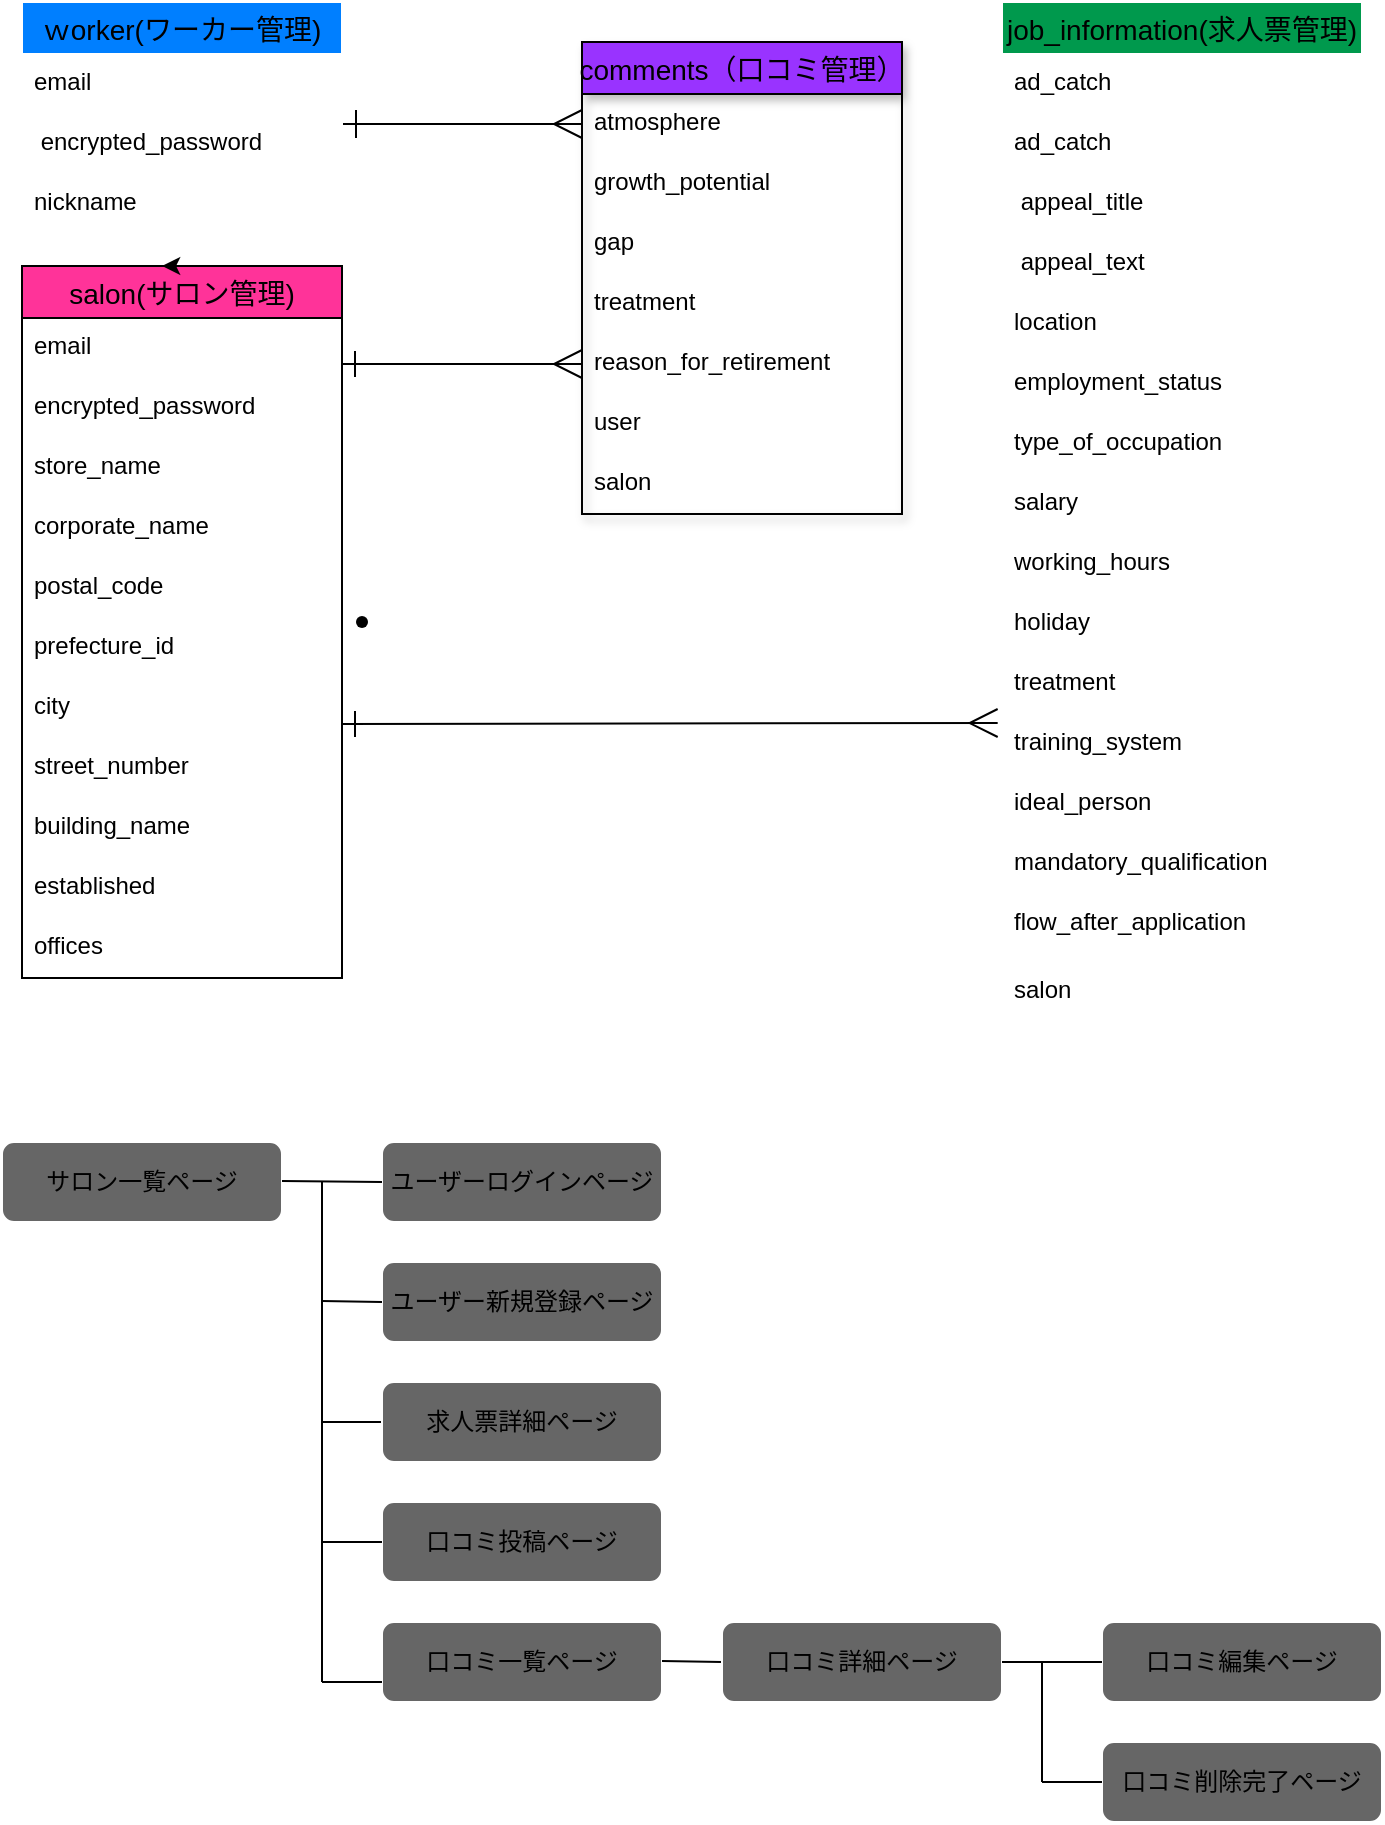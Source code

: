 <mxfile>
    <diagram id="ik2fdCjqmpArNCbIMVAX" name="ページ1">
        <mxGraphModel dx="761" dy="562" grid="1" gridSize="10" guides="1" tooltips="1" connect="1" arrows="1" fold="1" page="1" pageScale="1" pageWidth="827" pageHeight="1169" math="0" shadow="0">
            <root>
                <mxCell id="0"/>
                <mxCell id="1" parent="0"/>
                <mxCell id="68" value="" style="rounded=1;html=1;endArrow=ERmany;endFill=0;startArrow=ERone;startFill=0;entryX=0;entryY=0.5;entryDx=0;entryDy=0;startSize=12;endSize=12;" parent="1" target="7" edge="1">
                    <mxGeometry relative="1" as="geometry">
                        <mxPoint x="190" y="81" as="sourcePoint"/>
                        <mxPoint x="310" y="120" as="targetPoint"/>
                        <Array as="points">
                            <mxPoint x="270" y="81"/>
                        </Array>
                    </mxGeometry>
                </mxCell>
                <mxCell id="2" value="ｗorker(ワーカー管理)" style="swimlane;fontStyle=0;childLayout=stackLayout;horizontal=1;startSize=26;horizontalStack=0;resizeParent=1;resizeParentMax=0;resizeLast=0;collapsible=1;marginBottom=0;align=center;fontSize=14;fillColor=#007FFF;strokeColor=#FFFFFF;" parent="1" vertex="1">
                    <mxGeometry x="30" y="20" width="160" height="112" as="geometry"/>
                </mxCell>
                <mxCell id="3" value="email " style="text;strokeColor=none;fillColor=none;spacingLeft=4;spacingRight=4;overflow=hidden;rotatable=0;points=[[0,0.5],[1,0.5]];portConstraint=eastwest;fontSize=12;" parent="2" vertex="1">
                    <mxGeometry y="26" width="160" height="30" as="geometry"/>
                </mxCell>
                <mxCell id="4" value=" encrypted_password " style="text;strokeColor=none;fillColor=none;spacingLeft=4;spacingRight=4;overflow=hidden;rotatable=0;points=[[0,0.5],[1,0.5]];portConstraint=eastwest;fontSize=12;" parent="2" vertex="1">
                    <mxGeometry y="56" width="160" height="30" as="geometry"/>
                </mxCell>
                <mxCell id="5" value="nickname" style="text;strokeColor=none;fillColor=none;spacingLeft=4;spacingRight=4;overflow=hidden;rotatable=0;points=[[0,0.5],[1,0.5]];portConstraint=eastwest;fontSize=12;" parent="2" vertex="1">
                    <mxGeometry y="86" width="160" height="26" as="geometry"/>
                </mxCell>
                <mxCell id="6" value="comments（口コミ管理）" style="swimlane;fontStyle=0;childLayout=stackLayout;horizontal=1;startSize=26;horizontalStack=0;resizeParent=1;resizeParentMax=0;resizeLast=0;collapsible=1;marginBottom=0;align=center;fontSize=14;swimlaneLine=1;rounded=0;shadow=1;strokeColor=default;fillColor=#9933FF;" parent="1" vertex="1">
                    <mxGeometry x="310" y="40" width="160" height="236" as="geometry"/>
                </mxCell>
                <mxCell id="7" value="atmosphere " style="text;strokeColor=none;fillColor=none;spacingLeft=4;spacingRight=4;overflow=hidden;rotatable=0;points=[[0,0.5],[1,0.5]];portConstraint=eastwest;fontSize=12;" parent="6" vertex="1">
                    <mxGeometry y="26" width="160" height="30" as="geometry"/>
                </mxCell>
                <mxCell id="8" value="growth_potential " style="text;strokeColor=none;fillColor=none;spacingLeft=4;spacingRight=4;overflow=hidden;rotatable=0;points=[[0,0.5],[1,0.5]];portConstraint=eastwest;fontSize=12;" parent="6" vertex="1">
                    <mxGeometry y="56" width="160" height="30" as="geometry"/>
                </mxCell>
                <mxCell id="9" value="gap  " style="text;strokeColor=none;fillColor=none;spacingLeft=4;spacingRight=4;overflow=hidden;rotatable=0;points=[[0,0.5],[1,0.5]];portConstraint=eastwest;fontSize=12;" parent="6" vertex="1">
                    <mxGeometry y="86" width="160" height="30" as="geometry"/>
                </mxCell>
                <mxCell id="12" value="treatment  " style="text;strokeColor=none;fillColor=none;spacingLeft=4;spacingRight=4;overflow=hidden;rotatable=0;points=[[0,0.5],[1,0.5]];portConstraint=eastwest;fontSize=12;" parent="6" vertex="1">
                    <mxGeometry y="116" width="160" height="30" as="geometry"/>
                </mxCell>
                <mxCell id="13" value="reason_for_retirement " style="text;strokeColor=none;fillColor=none;spacingLeft=4;spacingRight=4;overflow=hidden;rotatable=0;points=[[0,0.5],[1,0.5]];portConstraint=eastwest;fontSize=12;" parent="6" vertex="1">
                    <mxGeometry y="146" width="160" height="30" as="geometry"/>
                </mxCell>
                <mxCell id="14" value="user  " style="text;strokeColor=none;fillColor=none;spacingLeft=4;spacingRight=4;overflow=hidden;rotatable=0;points=[[0,0.5],[1,0.5]];portConstraint=eastwest;fontSize=12;" parent="6" vertex="1">
                    <mxGeometry y="176" width="160" height="30" as="geometry"/>
                </mxCell>
                <mxCell id="15" value="salon " style="text;strokeColor=none;fillColor=none;spacingLeft=4;spacingRight=4;overflow=hidden;rotatable=0;points=[[0,0.5],[1,0.5]];portConstraint=eastwest;fontSize=12;" parent="6" vertex="1">
                    <mxGeometry y="206" width="160" height="30" as="geometry"/>
                </mxCell>
                <mxCell id="35" value="salon(サロン管理)" style="swimlane;fontStyle=0;childLayout=stackLayout;horizontal=1;startSize=26;horizontalStack=0;resizeParent=1;resizeParentMax=0;resizeLast=0;collapsible=1;marginBottom=0;align=center;fontSize=14;fillColor=#FF3399;" parent="1" vertex="1">
                    <mxGeometry x="30" y="152" width="160" height="356" as="geometry"/>
                </mxCell>
                <mxCell id="36" value="email " style="text;strokeColor=none;fillColor=none;spacingLeft=4;spacingRight=4;overflow=hidden;rotatable=0;points=[[0,0.5],[1,0.5]];portConstraint=eastwest;fontSize=12;" parent="35" vertex="1">
                    <mxGeometry y="26" width="160" height="30" as="geometry"/>
                </mxCell>
                <mxCell id="37" value="encrypted_password" style="text;strokeColor=none;fillColor=none;spacingLeft=4;spacingRight=4;overflow=hidden;rotatable=0;points=[[0,0.5],[1,0.5]];portConstraint=eastwest;fontSize=12;" parent="35" vertex="1">
                    <mxGeometry y="56" width="160" height="30" as="geometry"/>
                </mxCell>
                <mxCell id="38" value="store_name " style="text;strokeColor=none;fillColor=none;spacingLeft=4;spacingRight=4;overflow=hidden;rotatable=0;points=[[0,0.5],[1,0.5]];portConstraint=eastwest;fontSize=12;" parent="35" vertex="1">
                    <mxGeometry y="86" width="160" height="30" as="geometry"/>
                </mxCell>
                <mxCell id="44" value="corporate_name" style="text;strokeColor=none;fillColor=none;spacingLeft=4;spacingRight=4;overflow=hidden;rotatable=0;points=[[0,0.5],[1,0.5]];portConstraint=eastwest;fontSize=12;" parent="35" vertex="1">
                    <mxGeometry y="116" width="160" height="30" as="geometry"/>
                </mxCell>
                <mxCell id="45" value="postal_code" style="text;strokeColor=none;fillColor=none;spacingLeft=4;spacingRight=4;overflow=hidden;rotatable=0;points=[[0,0.5],[1,0.5]];portConstraint=eastwest;fontSize=12;" parent="35" vertex="1">
                    <mxGeometry y="146" width="160" height="30" as="geometry"/>
                </mxCell>
                <mxCell id="46" value="prefecture_id " style="text;strokeColor=none;fillColor=none;spacingLeft=4;spacingRight=4;overflow=hidden;rotatable=0;points=[[0,0.5],[1,0.5]];portConstraint=eastwest;fontSize=12;" parent="35" vertex="1">
                    <mxGeometry y="176" width="160" height="30" as="geometry"/>
                </mxCell>
                <mxCell id="47" value="city" style="text;strokeColor=none;fillColor=none;spacingLeft=4;spacingRight=4;overflow=hidden;rotatable=0;points=[[0,0.5],[1,0.5]];portConstraint=eastwest;fontSize=12;" parent="35" vertex="1">
                    <mxGeometry y="206" width="160" height="30" as="geometry"/>
                </mxCell>
                <mxCell id="56" value="street_number  " style="text;strokeColor=none;fillColor=none;spacingLeft=4;spacingRight=4;overflow=hidden;rotatable=0;points=[[0,0.5],[1,0.5]];portConstraint=eastwest;fontSize=12;" parent="35" vertex="1">
                    <mxGeometry y="236" width="160" height="30" as="geometry"/>
                </mxCell>
                <mxCell id="57" value="building_name" style="text;strokeColor=none;fillColor=none;spacingLeft=4;spacingRight=4;overflow=hidden;rotatable=0;points=[[0,0.5],[1,0.5]];portConstraint=eastwest;fontSize=12;" parent="35" vertex="1">
                    <mxGeometry y="266" width="160" height="30" as="geometry"/>
                </mxCell>
                <mxCell id="58" value="established " style="text;strokeColor=none;fillColor=none;spacingLeft=4;spacingRight=4;overflow=hidden;rotatable=0;points=[[0,0.5],[1,0.5]];portConstraint=eastwest;fontSize=12;" parent="35" vertex="1">
                    <mxGeometry y="296" width="160" height="30" as="geometry"/>
                </mxCell>
                <mxCell id="59" value="offices  " style="text;strokeColor=none;fillColor=none;spacingLeft=4;spacingRight=4;overflow=hidden;rotatable=0;points=[[0,0.5],[1,0.5]];portConstraint=eastwest;fontSize=12;" parent="35" vertex="1">
                    <mxGeometry y="326" width="160" height="30" as="geometry"/>
                </mxCell>
                <mxCell id="39" style="edgeStyle=isometricEdgeStyle;html=1;exitX=0.75;exitY=0;exitDx=0;exitDy=0;entryX=0.438;entryY=0;entryDx=0;entryDy=0;entryPerimeter=0;" parent="1" source="35" target="35" edge="1">
                    <mxGeometry relative="1" as="geometry"/>
                </mxCell>
                <mxCell id="70" style="rounded=1;html=1;entryX=0;entryY=0.5;entryDx=0;entryDy=0;startArrow=ERone;startFill=0;endArrow=ERmany;endFill=0;endSize=12;startSize=11;" parent="1" target="13" edge="1">
                    <mxGeometry relative="1" as="geometry">
                        <mxPoint x="190" y="201" as="sourcePoint"/>
                    </mxGeometry>
                </mxCell>
                <mxCell id="63" value="" style="shape=waypoint;sketch=0;size=6;pointerEvents=1;points=[];fillColor=default;resizable=0;rotatable=0;perimeter=centerPerimeter;snapToPoint=1;fontSize=14;fontStyle=0;startSize=26;" parent="1" vertex="1">
                    <mxGeometry x="180" y="310" width="40" height="40" as="geometry"/>
                </mxCell>
                <mxCell id="66" value="" style="edgeStyle=entityRelationEdgeStyle;fontSize=12;html=1;endArrow=ERmany;strokeColor=none;rounded=0;endFill=0;" parent="1" edge="1">
                    <mxGeometry width="100" height="100" relative="1" as="geometry">
                        <mxPoint x="190" y="300" as="sourcePoint"/>
                        <mxPoint x="290" y="200" as="targetPoint"/>
                    </mxGeometry>
                </mxCell>
                <mxCell id="73" value="job_information(求人票管理)" style="swimlane;fontStyle=0;childLayout=stackLayout;horizontal=1;startSize=26;horizontalStack=0;resizeParent=1;resizeParentMax=0;resizeLast=0;collapsible=1;marginBottom=0;align=center;fontSize=14;fillColor=#00994D;strokeColor=#FFFFFF;" parent="1" vertex="1">
                    <mxGeometry x="520" y="20" width="180" height="514" as="geometry"/>
                </mxCell>
                <mxCell id="74" value="ad_catch" style="text;strokeColor=none;fillColor=none;spacingLeft=4;spacingRight=4;overflow=hidden;rotatable=0;points=[[0,0.5],[1,0.5]];portConstraint=eastwest;fontSize=12;" parent="73" vertex="1">
                    <mxGeometry y="26" width="180" height="30" as="geometry"/>
                </mxCell>
                <mxCell id="75" value="ad_catch" style="text;strokeColor=none;fillColor=none;spacingLeft=4;spacingRight=4;overflow=hidden;rotatable=0;points=[[0,0.5],[1,0.5]];portConstraint=eastwest;fontSize=12;" parent="73" vertex="1">
                    <mxGeometry y="56" width="180" height="30" as="geometry"/>
                </mxCell>
                <mxCell id="76" value=" appeal_title " style="text;strokeColor=none;fillColor=none;spacingLeft=4;spacingRight=4;overflow=hidden;rotatable=0;points=[[0,0.5],[1,0.5]];portConstraint=eastwest;fontSize=12;" parent="73" vertex="1">
                    <mxGeometry y="86" width="180" height="30" as="geometry"/>
                </mxCell>
                <mxCell id="77" value=" appeal_text " style="text;strokeColor=none;fillColor=none;spacingLeft=4;spacingRight=4;overflow=hidden;rotatable=0;points=[[0,0.5],[1,0.5]];portConstraint=eastwest;fontSize=12;" parent="73" vertex="1">
                    <mxGeometry y="116" width="180" height="30" as="geometry"/>
                </mxCell>
                <mxCell id="78" value="location" style="text;strokeColor=none;fillColor=none;spacingLeft=4;spacingRight=4;overflow=hidden;rotatable=0;points=[[0,0.5],[1,0.5]];portConstraint=eastwest;fontSize=12;" parent="73" vertex="1">
                    <mxGeometry y="146" width="180" height="30" as="geometry"/>
                </mxCell>
                <mxCell id="79" value="employment_status " style="text;strokeColor=none;fillColor=none;spacingLeft=4;spacingRight=4;overflow=hidden;rotatable=0;points=[[0,0.5],[1,0.5]];portConstraint=eastwest;fontSize=12;" parent="73" vertex="1">
                    <mxGeometry y="176" width="180" height="30" as="geometry"/>
                </mxCell>
                <mxCell id="80" value="type_of_occupation" style="text;strokeColor=none;fillColor=none;spacingLeft=4;spacingRight=4;overflow=hidden;rotatable=0;points=[[0,0.5],[1,0.5]];portConstraint=eastwest;fontSize=12;" parent="73" vertex="1">
                    <mxGeometry y="206" width="180" height="30" as="geometry"/>
                </mxCell>
                <mxCell id="81" value="salary " style="text;strokeColor=none;fillColor=none;spacingLeft=4;spacingRight=4;overflow=hidden;rotatable=0;points=[[0,0.5],[1,0.5]];portConstraint=eastwest;fontSize=12;" parent="73" vertex="1">
                    <mxGeometry y="236" width="180" height="30" as="geometry"/>
                </mxCell>
                <mxCell id="82" value="working_hours " style="text;strokeColor=none;fillColor=none;spacingLeft=4;spacingRight=4;overflow=hidden;rotatable=0;points=[[0,0.5],[1,0.5]];portConstraint=eastwest;fontSize=12;" parent="73" vertex="1">
                    <mxGeometry y="266" width="180" height="30" as="geometry"/>
                </mxCell>
                <mxCell id="83" value="holiday " style="text;strokeColor=none;fillColor=none;spacingLeft=4;spacingRight=4;overflow=hidden;rotatable=0;points=[[0,0.5],[1,0.5]];portConstraint=eastwest;fontSize=12;" parent="73" vertex="1">
                    <mxGeometry y="296" width="180" height="30" as="geometry"/>
                </mxCell>
                <mxCell id="84" value="treatment  " style="text;strokeColor=none;fillColor=none;spacingLeft=4;spacingRight=4;overflow=hidden;rotatable=0;points=[[0,0.5],[1,0.5]];portConstraint=eastwest;fontSize=12;" parent="73" vertex="1">
                    <mxGeometry y="326" width="180" height="30" as="geometry"/>
                </mxCell>
                <mxCell id="86" value="training_system " style="text;strokeColor=none;fillColor=none;spacingLeft=4;spacingRight=4;overflow=hidden;rotatable=0;points=[[0,0.5],[1,0.5]];portConstraint=eastwest;fontSize=12;" parent="73" vertex="1">
                    <mxGeometry y="356" width="180" height="30" as="geometry"/>
                </mxCell>
                <mxCell id="87" value="ideal_person     " style="text;strokeColor=none;fillColor=none;spacingLeft=4;spacingRight=4;overflow=hidden;rotatable=0;points=[[0,0.5],[1,0.5]];portConstraint=eastwest;fontSize=12;" parent="73" vertex="1">
                    <mxGeometry y="386" width="180" height="30" as="geometry"/>
                </mxCell>
                <mxCell id="88" value="mandatory_qualification" style="text;strokeColor=none;fillColor=none;spacingLeft=4;spacingRight=4;overflow=hidden;rotatable=0;points=[[0,0.5],[1,0.5]];portConstraint=eastwest;fontSize=12;" parent="73" vertex="1">
                    <mxGeometry y="416" width="180" height="30" as="geometry"/>
                </mxCell>
                <mxCell id="89" value="flow_after_application" style="text;strokeColor=none;fillColor=none;spacingLeft=4;spacingRight=4;overflow=hidden;rotatable=0;points=[[0,0.5],[1,0.5]];portConstraint=eastwest;fontSize=12;" parent="73" vertex="1">
                    <mxGeometry y="446" width="180" height="34" as="geometry"/>
                </mxCell>
                <mxCell id="90" value="salon " style="text;strokeColor=none;fillColor=none;spacingLeft=4;spacingRight=4;overflow=hidden;rotatable=0;points=[[0,0.5],[1,0.5]];portConstraint=eastwest;fontSize=12;" parent="73" vertex="1">
                    <mxGeometry y="480" width="180" height="34" as="geometry"/>
                </mxCell>
                <mxCell id="85" style="rounded=1;html=1;startArrow=ERone;startFill=0;endArrow=ERmany;endFill=0;endSize=12;startSize=11;entryX=-0.012;entryY=0.15;entryDx=0;entryDy=0;entryPerimeter=0;" parent="1" edge="1" target="86">
                    <mxGeometry relative="1" as="geometry">
                        <mxPoint x="190" y="381" as="sourcePoint"/>
                        <mxPoint x="570" y="382" as="targetPoint"/>
                    </mxGeometry>
                </mxCell>
                <mxCell id="91" value="サロン一覧ページ" style="rounded=1;whiteSpace=wrap;html=1;strokeColor=#FFFFFF;fillColor=#666666;" vertex="1" parent="1">
                    <mxGeometry x="20" y="590" width="140" height="40" as="geometry"/>
                </mxCell>
                <mxCell id="92" value="ユーザーログインページ" style="rounded=1;whiteSpace=wrap;html=1;strokeColor=#FFFFFF;fillColor=#666666;" vertex="1" parent="1">
                    <mxGeometry x="210" y="590" width="140" height="40" as="geometry"/>
                </mxCell>
                <mxCell id="110" value="ユーザー新規登録ページ" style="rounded=1;whiteSpace=wrap;html=1;strokeColor=#FFFFFF;fillColor=#666666;" vertex="1" parent="1">
                    <mxGeometry x="210" y="650" width="140" height="40" as="geometry"/>
                </mxCell>
                <mxCell id="112" value="口コミ投稿ページ" style="rounded=1;whiteSpace=wrap;html=1;strokeColor=#FFFFFF;fillColor=#666666;" vertex="1" parent="1">
                    <mxGeometry x="210" y="770" width="140" height="40" as="geometry"/>
                </mxCell>
                <mxCell id="113" value="口コミ一覧ページ" style="rounded=1;whiteSpace=wrap;html=1;strokeColor=#FFFFFF;fillColor=#666666;" vertex="1" parent="1">
                    <mxGeometry x="210" y="830" width="140" height="40" as="geometry"/>
                </mxCell>
                <mxCell id="114" value="" style="endArrow=none;html=1;entryX=0;entryY=0.5;entryDx=0;entryDy=0;" edge="1" parent="1" target="92">
                    <mxGeometry width="50" height="50" relative="1" as="geometry">
                        <mxPoint x="160" y="609.5" as="sourcePoint"/>
                        <mxPoint x="200" y="610" as="targetPoint"/>
                    </mxGeometry>
                </mxCell>
                <mxCell id="115" value="" style="endArrow=none;html=1;" edge="1" parent="1">
                    <mxGeometry width="50" height="50" relative="1" as="geometry">
                        <mxPoint x="180" y="860" as="sourcePoint"/>
                        <mxPoint x="180" y="610" as="targetPoint"/>
                    </mxGeometry>
                </mxCell>
                <mxCell id="116" value="" style="endArrow=none;html=1;entryX=0;entryY=0.75;entryDx=0;entryDy=0;" edge="1" parent="1" target="113">
                    <mxGeometry width="50" height="50" relative="1" as="geometry">
                        <mxPoint x="180" y="860" as="sourcePoint"/>
                        <mxPoint x="230" y="810" as="targetPoint"/>
                    </mxGeometry>
                </mxCell>
                <mxCell id="118" value="" style="endArrow=none;html=1;entryX=0;entryY=0.5;entryDx=0;entryDy=0;" edge="1" parent="1" target="112">
                    <mxGeometry width="50" height="50" relative="1" as="geometry">
                        <mxPoint x="180" y="790" as="sourcePoint"/>
                        <mxPoint x="230" y="740" as="targetPoint"/>
                    </mxGeometry>
                </mxCell>
                <mxCell id="119" value="" style="endArrow=none;html=1;" edge="1" parent="1">
                    <mxGeometry width="50" height="50" relative="1" as="geometry">
                        <mxPoint x="350" y="849.5" as="sourcePoint"/>
                        <mxPoint x="380" y="850" as="targetPoint"/>
                    </mxGeometry>
                </mxCell>
                <mxCell id="120" value="" style="endArrow=none;html=1;" edge="1" parent="1">
                    <mxGeometry width="50" height="50" relative="1" as="geometry">
                        <mxPoint x="180" y="669.5" as="sourcePoint"/>
                        <mxPoint x="210" y="670" as="targetPoint"/>
                    </mxGeometry>
                </mxCell>
                <mxCell id="121" value="口コミ詳細ページ" style="rounded=1;whiteSpace=wrap;html=1;strokeColor=#FFFFFF;fillColor=#666666;" vertex="1" parent="1">
                    <mxGeometry x="380" y="830" width="140" height="40" as="geometry"/>
                </mxCell>
                <mxCell id="122" value="口コミ編集ページ" style="rounded=1;whiteSpace=wrap;html=1;strokeColor=#FFFFFF;fillColor=#666666;" vertex="1" parent="1">
                    <mxGeometry x="570" y="830" width="140" height="40" as="geometry"/>
                </mxCell>
                <mxCell id="124" value="口コミ削除完了ページ" style="rounded=1;whiteSpace=wrap;html=1;strokeColor=#FFFFFF;fillColor=#666666;" vertex="1" parent="1">
                    <mxGeometry x="570" y="890" width="140" height="40" as="geometry"/>
                </mxCell>
                <mxCell id="128" value="" style="endArrow=none;html=1;entryX=0;entryY=0.5;entryDx=0;entryDy=0;" edge="1" parent="1">
                    <mxGeometry width="50" height="50" relative="1" as="geometry">
                        <mxPoint x="180" y="730" as="sourcePoint"/>
                        <mxPoint x="210" y="730" as="targetPoint"/>
                    </mxGeometry>
                </mxCell>
                <mxCell id="131" value="" style="endArrow=none;html=1;" edge="1" parent="1">
                    <mxGeometry width="50" height="50" relative="1" as="geometry">
                        <mxPoint x="520" y="850" as="sourcePoint"/>
                        <mxPoint x="570" y="850" as="targetPoint"/>
                    </mxGeometry>
                </mxCell>
                <mxCell id="132" value="" style="endArrow=none;html=1;" edge="1" parent="1">
                    <mxGeometry width="50" height="50" relative="1" as="geometry">
                        <mxPoint x="540" y="910" as="sourcePoint"/>
                        <mxPoint x="540" y="850" as="targetPoint"/>
                    </mxGeometry>
                </mxCell>
                <mxCell id="133" value="" style="endArrow=none;html=1;" edge="1" parent="1">
                    <mxGeometry width="50" height="50" relative="1" as="geometry">
                        <mxPoint x="570" y="910" as="sourcePoint"/>
                        <mxPoint x="540" y="910" as="targetPoint"/>
                    </mxGeometry>
                </mxCell>
                <mxCell id="135" value="求人票詳細ページ" style="rounded=1;whiteSpace=wrap;html=1;strokeColor=#FFFFFF;fillColor=#666666;" vertex="1" parent="1">
                    <mxGeometry x="210" y="710" width="140" height="40" as="geometry"/>
                </mxCell>
            </root>
        </mxGraphModel>
    </diagram>
</mxfile>
